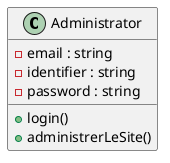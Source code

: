 @startuml Administrator

Class Administrator {
    - email : string
    - identifier : string
    - password : string
    
    + login()
    + administrerLeSite()
}

@enduml
